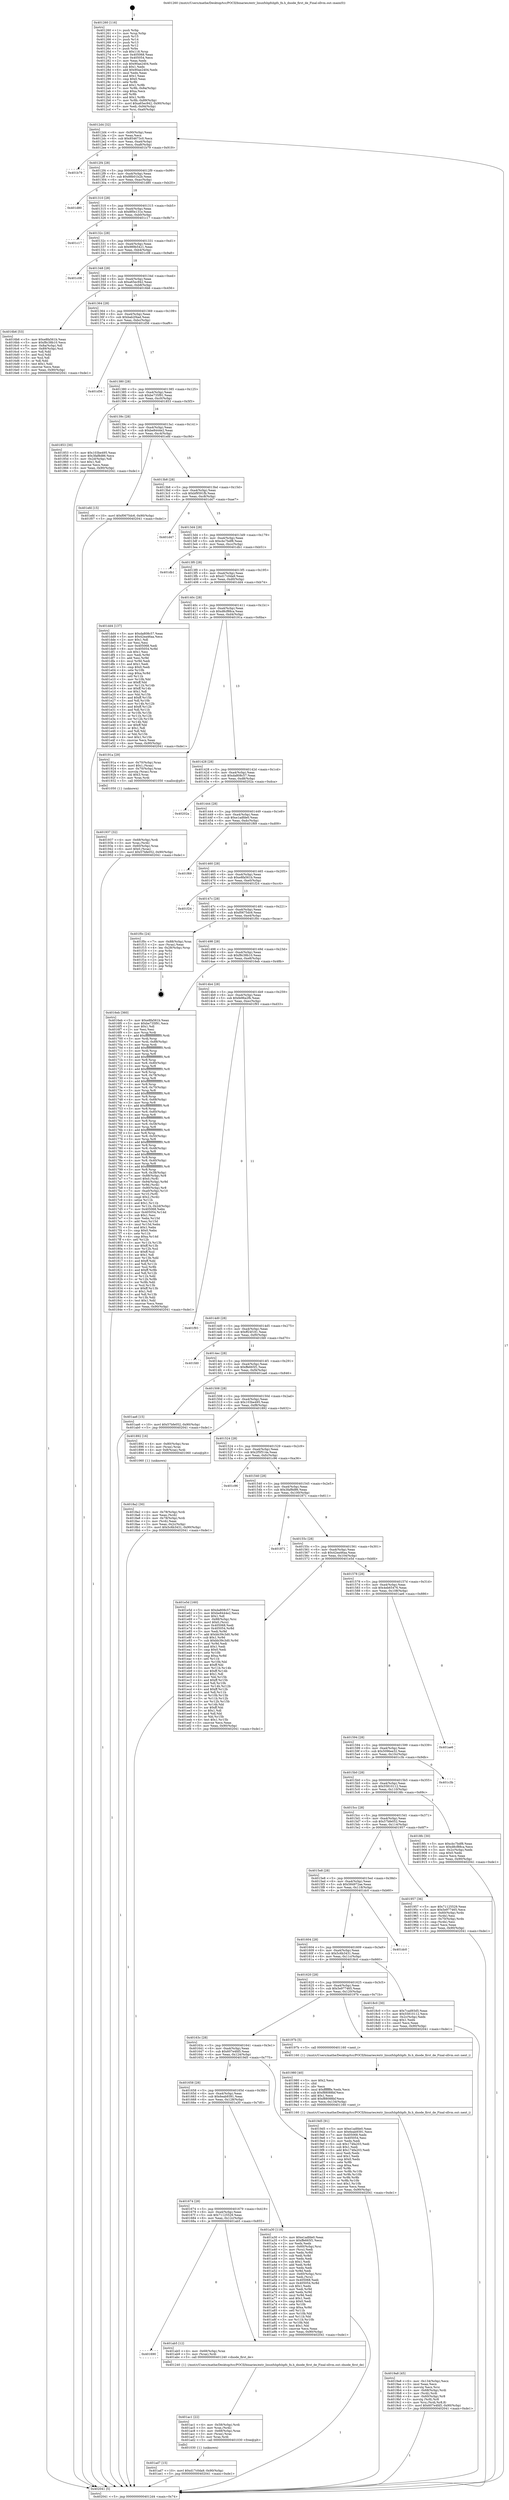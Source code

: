digraph "0x401260" {
  label = "0x401260 (/mnt/c/Users/mathe/Desktop/tcc/POCII/binaries/extr_linuxfshpfshpfs_fn.h_dnode_first_de_Final-ollvm.out::main(0))"
  labelloc = "t"
  node[shape=record]

  Entry [label="",width=0.3,height=0.3,shape=circle,fillcolor=black,style=filled]
  "0x4012d4" [label="{
     0x4012d4 [32]\l
     | [instrs]\l
     &nbsp;&nbsp;0x4012d4 \<+6\>: mov -0x90(%rbp),%eax\l
     &nbsp;&nbsp;0x4012da \<+2\>: mov %eax,%ecx\l
     &nbsp;&nbsp;0x4012dc \<+6\>: sub $0x854673c0,%ecx\l
     &nbsp;&nbsp;0x4012e2 \<+6\>: mov %eax,-0xa4(%rbp)\l
     &nbsp;&nbsp;0x4012e8 \<+6\>: mov %ecx,-0xa8(%rbp)\l
     &nbsp;&nbsp;0x4012ee \<+6\>: je 0000000000401b79 \<main+0x919\>\l
  }"]
  "0x401b79" [label="{
     0x401b79\l
  }", style=dashed]
  "0x4012f4" [label="{
     0x4012f4 [28]\l
     | [instrs]\l
     &nbsp;&nbsp;0x4012f4 \<+5\>: jmp 00000000004012f9 \<main+0x99\>\l
     &nbsp;&nbsp;0x4012f9 \<+6\>: mov -0xa4(%rbp),%eax\l
     &nbsp;&nbsp;0x4012ff \<+5\>: sub $0x88b01b2b,%eax\l
     &nbsp;&nbsp;0x401304 \<+6\>: mov %eax,-0xac(%rbp)\l
     &nbsp;&nbsp;0x40130a \<+6\>: je 0000000000401d80 \<main+0xb20\>\l
  }"]
  Exit [label="",width=0.3,height=0.3,shape=circle,fillcolor=black,style=filled,peripheries=2]
  "0x401d80" [label="{
     0x401d80\l
  }", style=dashed]
  "0x401310" [label="{
     0x401310 [28]\l
     | [instrs]\l
     &nbsp;&nbsp;0x401310 \<+5\>: jmp 0000000000401315 \<main+0xb5\>\l
     &nbsp;&nbsp;0x401315 \<+6\>: mov -0xa4(%rbp),%eax\l
     &nbsp;&nbsp;0x40131b \<+5\>: sub $0x8f0e131e,%eax\l
     &nbsp;&nbsp;0x401320 \<+6\>: mov %eax,-0xb0(%rbp)\l
     &nbsp;&nbsp;0x401326 \<+6\>: je 0000000000401c17 \<main+0x9b7\>\l
  }"]
  "0x401ad7" [label="{
     0x401ad7 [15]\l
     | [instrs]\l
     &nbsp;&nbsp;0x401ad7 \<+10\>: movl $0xd17c0da9,-0x90(%rbp)\l
     &nbsp;&nbsp;0x401ae1 \<+5\>: jmp 0000000000402041 \<main+0xde1\>\l
  }"]
  "0x401c17" [label="{
     0x401c17\l
  }", style=dashed]
  "0x40132c" [label="{
     0x40132c [28]\l
     | [instrs]\l
     &nbsp;&nbsp;0x40132c \<+5\>: jmp 0000000000401331 \<main+0xd1\>\l
     &nbsp;&nbsp;0x401331 \<+6\>: mov -0xa4(%rbp),%eax\l
     &nbsp;&nbsp;0x401337 \<+5\>: sub $0x989b5421,%eax\l
     &nbsp;&nbsp;0x40133c \<+6\>: mov %eax,-0xb4(%rbp)\l
     &nbsp;&nbsp;0x401342 \<+6\>: je 0000000000401c08 \<main+0x9a8\>\l
  }"]
  "0x401ac1" [label="{
     0x401ac1 [22]\l
     | [instrs]\l
     &nbsp;&nbsp;0x401ac1 \<+4\>: mov -0x58(%rbp),%rdi\l
     &nbsp;&nbsp;0x401ac5 \<+3\>: mov %rax,(%rdi)\l
     &nbsp;&nbsp;0x401ac8 \<+4\>: mov -0x68(%rbp),%rax\l
     &nbsp;&nbsp;0x401acc \<+3\>: mov (%rax),%rax\l
     &nbsp;&nbsp;0x401acf \<+3\>: mov %rax,%rdi\l
     &nbsp;&nbsp;0x401ad2 \<+5\>: call 0000000000401030 \<free@plt\>\l
     | [calls]\l
     &nbsp;&nbsp;0x401030 \{1\} (unknown)\l
  }"]
  "0x401c08" [label="{
     0x401c08\l
  }", style=dashed]
  "0x401348" [label="{
     0x401348 [28]\l
     | [instrs]\l
     &nbsp;&nbsp;0x401348 \<+5\>: jmp 000000000040134d \<main+0xed\>\l
     &nbsp;&nbsp;0x40134d \<+6\>: mov -0xa4(%rbp),%eax\l
     &nbsp;&nbsp;0x401353 \<+5\>: sub $0xa65ec942,%eax\l
     &nbsp;&nbsp;0x401358 \<+6\>: mov %eax,-0xb8(%rbp)\l
     &nbsp;&nbsp;0x40135e \<+6\>: je 00000000004016b6 \<main+0x456\>\l
  }"]
  "0x401690" [label="{
     0x401690\l
  }", style=dashed]
  "0x4016b6" [label="{
     0x4016b6 [53]\l
     | [instrs]\l
     &nbsp;&nbsp;0x4016b6 \<+5\>: mov $0xe8fa561b,%eax\l
     &nbsp;&nbsp;0x4016bb \<+5\>: mov $0xf8c38b10,%ecx\l
     &nbsp;&nbsp;0x4016c0 \<+6\>: mov -0x8a(%rbp),%dl\l
     &nbsp;&nbsp;0x4016c6 \<+7\>: mov -0x89(%rbp),%sil\l
     &nbsp;&nbsp;0x4016cd \<+3\>: mov %dl,%dil\l
     &nbsp;&nbsp;0x4016d0 \<+3\>: and %sil,%dil\l
     &nbsp;&nbsp;0x4016d3 \<+3\>: xor %sil,%dl\l
     &nbsp;&nbsp;0x4016d6 \<+3\>: or %dl,%dil\l
     &nbsp;&nbsp;0x4016d9 \<+4\>: test $0x1,%dil\l
     &nbsp;&nbsp;0x4016dd \<+3\>: cmovne %ecx,%eax\l
     &nbsp;&nbsp;0x4016e0 \<+6\>: mov %eax,-0x90(%rbp)\l
     &nbsp;&nbsp;0x4016e6 \<+5\>: jmp 0000000000402041 \<main+0xde1\>\l
  }"]
  "0x401364" [label="{
     0x401364 [28]\l
     | [instrs]\l
     &nbsp;&nbsp;0x401364 \<+5\>: jmp 0000000000401369 \<main+0x109\>\l
     &nbsp;&nbsp;0x401369 \<+6\>: mov -0xa4(%rbp),%eax\l
     &nbsp;&nbsp;0x40136f \<+5\>: sub $0xbab2f4ad,%eax\l
     &nbsp;&nbsp;0x401374 \<+6\>: mov %eax,-0xbc(%rbp)\l
     &nbsp;&nbsp;0x40137a \<+6\>: je 0000000000401d56 \<main+0xaf6\>\l
  }"]
  "0x402041" [label="{
     0x402041 [5]\l
     | [instrs]\l
     &nbsp;&nbsp;0x402041 \<+5\>: jmp 00000000004012d4 \<main+0x74\>\l
  }"]
  "0x401260" [label="{
     0x401260 [116]\l
     | [instrs]\l
     &nbsp;&nbsp;0x401260 \<+1\>: push %rbp\l
     &nbsp;&nbsp;0x401261 \<+3\>: mov %rsp,%rbp\l
     &nbsp;&nbsp;0x401264 \<+2\>: push %r15\l
     &nbsp;&nbsp;0x401266 \<+2\>: push %r14\l
     &nbsp;&nbsp;0x401268 \<+2\>: push %r13\l
     &nbsp;&nbsp;0x40126a \<+2\>: push %r12\l
     &nbsp;&nbsp;0x40126c \<+1\>: push %rbx\l
     &nbsp;&nbsp;0x40126d \<+7\>: sub $0x118,%rsp\l
     &nbsp;&nbsp;0x401274 \<+7\>: mov 0x405068,%eax\l
     &nbsp;&nbsp;0x40127b \<+7\>: mov 0x405054,%ecx\l
     &nbsp;&nbsp;0x401282 \<+2\>: mov %eax,%edx\l
     &nbsp;&nbsp;0x401284 \<+6\>: sub $0x90ae2404,%edx\l
     &nbsp;&nbsp;0x40128a \<+3\>: sub $0x1,%edx\l
     &nbsp;&nbsp;0x40128d \<+6\>: add $0x90ae2404,%edx\l
     &nbsp;&nbsp;0x401293 \<+3\>: imul %edx,%eax\l
     &nbsp;&nbsp;0x401296 \<+3\>: and $0x1,%eax\l
     &nbsp;&nbsp;0x401299 \<+3\>: cmp $0x0,%eax\l
     &nbsp;&nbsp;0x40129c \<+4\>: sete %r8b\l
     &nbsp;&nbsp;0x4012a0 \<+4\>: and $0x1,%r8b\l
     &nbsp;&nbsp;0x4012a4 \<+7\>: mov %r8b,-0x8a(%rbp)\l
     &nbsp;&nbsp;0x4012ab \<+3\>: cmp $0xa,%ecx\l
     &nbsp;&nbsp;0x4012ae \<+4\>: setl %r8b\l
     &nbsp;&nbsp;0x4012b2 \<+4\>: and $0x1,%r8b\l
     &nbsp;&nbsp;0x4012b6 \<+7\>: mov %r8b,-0x89(%rbp)\l
     &nbsp;&nbsp;0x4012bd \<+10\>: movl $0xa65ec942,-0x90(%rbp)\l
     &nbsp;&nbsp;0x4012c7 \<+6\>: mov %edi,-0x94(%rbp)\l
     &nbsp;&nbsp;0x4012cd \<+7\>: mov %rsi,-0xa0(%rbp)\l
  }"]
  "0x401ab5" [label="{
     0x401ab5 [12]\l
     | [instrs]\l
     &nbsp;&nbsp;0x401ab5 \<+4\>: mov -0x68(%rbp),%rax\l
     &nbsp;&nbsp;0x401ab9 \<+3\>: mov (%rax),%rdi\l
     &nbsp;&nbsp;0x401abc \<+5\>: call 0000000000401240 \<dnode_first_de\>\l
     | [calls]\l
     &nbsp;&nbsp;0x401240 \{1\} (/mnt/c/Users/mathe/Desktop/tcc/POCII/binaries/extr_linuxfshpfshpfs_fn.h_dnode_first_de_Final-ollvm.out::dnode_first_de)\l
  }"]
  "0x401d56" [label="{
     0x401d56\l
  }", style=dashed]
  "0x401380" [label="{
     0x401380 [28]\l
     | [instrs]\l
     &nbsp;&nbsp;0x401380 \<+5\>: jmp 0000000000401385 \<main+0x125\>\l
     &nbsp;&nbsp;0x401385 \<+6\>: mov -0xa4(%rbp),%eax\l
     &nbsp;&nbsp;0x40138b \<+5\>: sub $0xbe735f91,%eax\l
     &nbsp;&nbsp;0x401390 \<+6\>: mov %eax,-0xc0(%rbp)\l
     &nbsp;&nbsp;0x401396 \<+6\>: je 0000000000401853 \<main+0x5f3\>\l
  }"]
  "0x401674" [label="{
     0x401674 [28]\l
     | [instrs]\l
     &nbsp;&nbsp;0x401674 \<+5\>: jmp 0000000000401679 \<main+0x419\>\l
     &nbsp;&nbsp;0x401679 \<+6\>: mov -0xa4(%rbp),%eax\l
     &nbsp;&nbsp;0x40167f \<+5\>: sub $0x71125529,%eax\l
     &nbsp;&nbsp;0x401684 \<+6\>: mov %eax,-0x12c(%rbp)\l
     &nbsp;&nbsp;0x40168a \<+6\>: je 0000000000401ab5 \<main+0x855\>\l
  }"]
  "0x401853" [label="{
     0x401853 [30]\l
     | [instrs]\l
     &nbsp;&nbsp;0x401853 \<+5\>: mov $0x103be495,%eax\l
     &nbsp;&nbsp;0x401858 \<+5\>: mov $0x3faf8d86,%ecx\l
     &nbsp;&nbsp;0x40185d \<+3\>: mov -0x2d(%rbp),%dl\l
     &nbsp;&nbsp;0x401860 \<+3\>: test $0x1,%dl\l
     &nbsp;&nbsp;0x401863 \<+3\>: cmovne %ecx,%eax\l
     &nbsp;&nbsp;0x401866 \<+6\>: mov %eax,-0x90(%rbp)\l
     &nbsp;&nbsp;0x40186c \<+5\>: jmp 0000000000402041 \<main+0xde1\>\l
  }"]
  "0x40139c" [label="{
     0x40139c [28]\l
     | [instrs]\l
     &nbsp;&nbsp;0x40139c \<+5\>: jmp 00000000004013a1 \<main+0x141\>\l
     &nbsp;&nbsp;0x4013a1 \<+6\>: mov -0xa4(%rbp),%eax\l
     &nbsp;&nbsp;0x4013a7 \<+5\>: sub $0xbe8444e2,%eax\l
     &nbsp;&nbsp;0x4013ac \<+6\>: mov %eax,-0xc4(%rbp)\l
     &nbsp;&nbsp;0x4013b2 \<+6\>: je 0000000000401efd \<main+0xc9d\>\l
  }"]
  "0x401a30" [label="{
     0x401a30 [118]\l
     | [instrs]\l
     &nbsp;&nbsp;0x401a30 \<+5\>: mov $0xe1adfde0,%eax\l
     &nbsp;&nbsp;0x401a35 \<+5\>: mov $0xffe665f1,%ecx\l
     &nbsp;&nbsp;0x401a3a \<+2\>: xor %edx,%edx\l
     &nbsp;&nbsp;0x401a3c \<+4\>: mov -0x60(%rbp),%rsi\l
     &nbsp;&nbsp;0x401a40 \<+2\>: mov (%rsi),%edi\l
     &nbsp;&nbsp;0x401a42 \<+3\>: mov %edx,%r8d\l
     &nbsp;&nbsp;0x401a45 \<+3\>: sub %edi,%r8d\l
     &nbsp;&nbsp;0x401a48 \<+2\>: mov %edx,%edi\l
     &nbsp;&nbsp;0x401a4a \<+3\>: sub $0x1,%edi\l
     &nbsp;&nbsp;0x401a4d \<+3\>: add %edi,%r8d\l
     &nbsp;&nbsp;0x401a50 \<+2\>: mov %edx,%edi\l
     &nbsp;&nbsp;0x401a52 \<+3\>: sub %r8d,%edi\l
     &nbsp;&nbsp;0x401a55 \<+4\>: mov -0x60(%rbp),%rsi\l
     &nbsp;&nbsp;0x401a59 \<+2\>: mov %edi,(%rsi)\l
     &nbsp;&nbsp;0x401a5b \<+7\>: mov 0x405068,%edi\l
     &nbsp;&nbsp;0x401a62 \<+8\>: mov 0x405054,%r8d\l
     &nbsp;&nbsp;0x401a6a \<+3\>: sub $0x1,%edx\l
     &nbsp;&nbsp;0x401a6d \<+3\>: mov %edi,%r9d\l
     &nbsp;&nbsp;0x401a70 \<+3\>: add %edx,%r9d\l
     &nbsp;&nbsp;0x401a73 \<+4\>: imul %r9d,%edi\l
     &nbsp;&nbsp;0x401a77 \<+3\>: and $0x1,%edi\l
     &nbsp;&nbsp;0x401a7a \<+3\>: cmp $0x0,%edi\l
     &nbsp;&nbsp;0x401a7d \<+4\>: sete %r10b\l
     &nbsp;&nbsp;0x401a81 \<+4\>: cmp $0xa,%r8d\l
     &nbsp;&nbsp;0x401a85 \<+4\>: setl %r11b\l
     &nbsp;&nbsp;0x401a89 \<+3\>: mov %r10b,%bl\l
     &nbsp;&nbsp;0x401a8c \<+3\>: and %r11b,%bl\l
     &nbsp;&nbsp;0x401a8f \<+3\>: xor %r11b,%r10b\l
     &nbsp;&nbsp;0x401a92 \<+3\>: or %r10b,%bl\l
     &nbsp;&nbsp;0x401a95 \<+3\>: test $0x1,%bl\l
     &nbsp;&nbsp;0x401a98 \<+3\>: cmovne %ecx,%eax\l
     &nbsp;&nbsp;0x401a9b \<+6\>: mov %eax,-0x90(%rbp)\l
     &nbsp;&nbsp;0x401aa1 \<+5\>: jmp 0000000000402041 \<main+0xde1\>\l
  }"]
  "0x401efd" [label="{
     0x401efd [15]\l
     | [instrs]\l
     &nbsp;&nbsp;0x401efd \<+10\>: movl $0xf0675dc6,-0x90(%rbp)\l
     &nbsp;&nbsp;0x401f07 \<+5\>: jmp 0000000000402041 \<main+0xde1\>\l
  }"]
  "0x4013b8" [label="{
     0x4013b8 [28]\l
     | [instrs]\l
     &nbsp;&nbsp;0x4013b8 \<+5\>: jmp 00000000004013bd \<main+0x15d\>\l
     &nbsp;&nbsp;0x4013bd \<+6\>: mov -0xa4(%rbp),%eax\l
     &nbsp;&nbsp;0x4013c3 \<+5\>: sub $0xbf9591fb,%eax\l
     &nbsp;&nbsp;0x4013c8 \<+6\>: mov %eax,-0xc8(%rbp)\l
     &nbsp;&nbsp;0x4013ce \<+6\>: je 0000000000401d47 \<main+0xae7\>\l
  }"]
  "0x401658" [label="{
     0x401658 [28]\l
     | [instrs]\l
     &nbsp;&nbsp;0x401658 \<+5\>: jmp 000000000040165d \<main+0x3fd\>\l
     &nbsp;&nbsp;0x40165d \<+6\>: mov -0xa4(%rbp),%eax\l
     &nbsp;&nbsp;0x401663 \<+5\>: sub $0x6eab9391,%eax\l
     &nbsp;&nbsp;0x401668 \<+6\>: mov %eax,-0x128(%rbp)\l
     &nbsp;&nbsp;0x40166e \<+6\>: je 0000000000401a30 \<main+0x7d0\>\l
  }"]
  "0x401d47" [label="{
     0x401d47\l
  }", style=dashed]
  "0x4013d4" [label="{
     0x4013d4 [28]\l
     | [instrs]\l
     &nbsp;&nbsp;0x4013d4 \<+5\>: jmp 00000000004013d9 \<main+0x179\>\l
     &nbsp;&nbsp;0x4013d9 \<+6\>: mov -0xa4(%rbp),%eax\l
     &nbsp;&nbsp;0x4013df \<+5\>: sub $0xcbc7bdf8,%eax\l
     &nbsp;&nbsp;0x4013e4 \<+6\>: mov %eax,-0xcc(%rbp)\l
     &nbsp;&nbsp;0x4013ea \<+6\>: je 0000000000401db1 \<main+0xb51\>\l
  }"]
  "0x4019d5" [label="{
     0x4019d5 [91]\l
     | [instrs]\l
     &nbsp;&nbsp;0x4019d5 \<+5\>: mov $0xe1adfde0,%eax\l
     &nbsp;&nbsp;0x4019da \<+5\>: mov $0x6eab9391,%ecx\l
     &nbsp;&nbsp;0x4019df \<+7\>: mov 0x405068,%edx\l
     &nbsp;&nbsp;0x4019e6 \<+7\>: mov 0x405054,%esi\l
     &nbsp;&nbsp;0x4019ed \<+2\>: mov %edx,%edi\l
     &nbsp;&nbsp;0x4019ef \<+6\>: sub $0x174fa203,%edi\l
     &nbsp;&nbsp;0x4019f5 \<+3\>: sub $0x1,%edi\l
     &nbsp;&nbsp;0x4019f8 \<+6\>: add $0x174fa203,%edi\l
     &nbsp;&nbsp;0x4019fe \<+3\>: imul %edi,%edx\l
     &nbsp;&nbsp;0x401a01 \<+3\>: and $0x1,%edx\l
     &nbsp;&nbsp;0x401a04 \<+3\>: cmp $0x0,%edx\l
     &nbsp;&nbsp;0x401a07 \<+4\>: sete %r8b\l
     &nbsp;&nbsp;0x401a0b \<+3\>: cmp $0xa,%esi\l
     &nbsp;&nbsp;0x401a0e \<+4\>: setl %r9b\l
     &nbsp;&nbsp;0x401a12 \<+3\>: mov %r8b,%r10b\l
     &nbsp;&nbsp;0x401a15 \<+3\>: and %r9b,%r10b\l
     &nbsp;&nbsp;0x401a18 \<+3\>: xor %r9b,%r8b\l
     &nbsp;&nbsp;0x401a1b \<+3\>: or %r8b,%r10b\l
     &nbsp;&nbsp;0x401a1e \<+4\>: test $0x1,%r10b\l
     &nbsp;&nbsp;0x401a22 \<+3\>: cmovne %ecx,%eax\l
     &nbsp;&nbsp;0x401a25 \<+6\>: mov %eax,-0x90(%rbp)\l
     &nbsp;&nbsp;0x401a2b \<+5\>: jmp 0000000000402041 \<main+0xde1\>\l
  }"]
  "0x401db1" [label="{
     0x401db1\l
  }", style=dashed]
  "0x4013f0" [label="{
     0x4013f0 [28]\l
     | [instrs]\l
     &nbsp;&nbsp;0x4013f0 \<+5\>: jmp 00000000004013f5 \<main+0x195\>\l
     &nbsp;&nbsp;0x4013f5 \<+6\>: mov -0xa4(%rbp),%eax\l
     &nbsp;&nbsp;0x4013fb \<+5\>: sub $0xd17c0da9,%eax\l
     &nbsp;&nbsp;0x401400 \<+6\>: mov %eax,-0xd0(%rbp)\l
     &nbsp;&nbsp;0x401406 \<+6\>: je 0000000000401dd4 \<main+0xb74\>\l
  }"]
  "0x4019a8" [label="{
     0x4019a8 [45]\l
     | [instrs]\l
     &nbsp;&nbsp;0x4019a8 \<+6\>: mov -0x134(%rbp),%ecx\l
     &nbsp;&nbsp;0x4019ae \<+3\>: imul %eax,%ecx\l
     &nbsp;&nbsp;0x4019b1 \<+3\>: movslq %ecx,%rsi\l
     &nbsp;&nbsp;0x4019b4 \<+4\>: mov -0x68(%rbp),%rdi\l
     &nbsp;&nbsp;0x4019b8 \<+3\>: mov (%rdi),%rdi\l
     &nbsp;&nbsp;0x4019bb \<+4\>: mov -0x60(%rbp),%r8\l
     &nbsp;&nbsp;0x4019bf \<+3\>: movslq (%r8),%r8\l
     &nbsp;&nbsp;0x4019c2 \<+4\>: mov %rsi,(%rdi,%r8,8)\l
     &nbsp;&nbsp;0x4019c6 \<+10\>: movl $0x607e4fd5,-0x90(%rbp)\l
     &nbsp;&nbsp;0x4019d0 \<+5\>: jmp 0000000000402041 \<main+0xde1\>\l
  }"]
  "0x401dd4" [label="{
     0x401dd4 [137]\l
     | [instrs]\l
     &nbsp;&nbsp;0x401dd4 \<+5\>: mov $0xda808c57,%eax\l
     &nbsp;&nbsp;0x401dd9 \<+5\>: mov $0x42ea46aa,%ecx\l
     &nbsp;&nbsp;0x401dde \<+2\>: mov $0x1,%dl\l
     &nbsp;&nbsp;0x401de0 \<+2\>: xor %esi,%esi\l
     &nbsp;&nbsp;0x401de2 \<+7\>: mov 0x405068,%edi\l
     &nbsp;&nbsp;0x401de9 \<+8\>: mov 0x405054,%r8d\l
     &nbsp;&nbsp;0x401df1 \<+3\>: sub $0x1,%esi\l
     &nbsp;&nbsp;0x401df4 \<+3\>: mov %edi,%r9d\l
     &nbsp;&nbsp;0x401df7 \<+3\>: add %esi,%r9d\l
     &nbsp;&nbsp;0x401dfa \<+4\>: imul %r9d,%edi\l
     &nbsp;&nbsp;0x401dfe \<+3\>: and $0x1,%edi\l
     &nbsp;&nbsp;0x401e01 \<+3\>: cmp $0x0,%edi\l
     &nbsp;&nbsp;0x401e04 \<+4\>: sete %r10b\l
     &nbsp;&nbsp;0x401e08 \<+4\>: cmp $0xa,%r8d\l
     &nbsp;&nbsp;0x401e0c \<+4\>: setl %r11b\l
     &nbsp;&nbsp;0x401e10 \<+3\>: mov %r10b,%bl\l
     &nbsp;&nbsp;0x401e13 \<+3\>: xor $0xff,%bl\l
     &nbsp;&nbsp;0x401e16 \<+3\>: mov %r11b,%r14b\l
     &nbsp;&nbsp;0x401e19 \<+4\>: xor $0xff,%r14b\l
     &nbsp;&nbsp;0x401e1d \<+3\>: xor $0x1,%dl\l
     &nbsp;&nbsp;0x401e20 \<+3\>: mov %bl,%r15b\l
     &nbsp;&nbsp;0x401e23 \<+4\>: and $0xff,%r15b\l
     &nbsp;&nbsp;0x401e27 \<+3\>: and %dl,%r10b\l
     &nbsp;&nbsp;0x401e2a \<+3\>: mov %r14b,%r12b\l
     &nbsp;&nbsp;0x401e2d \<+4\>: and $0xff,%r12b\l
     &nbsp;&nbsp;0x401e31 \<+3\>: and %dl,%r11b\l
     &nbsp;&nbsp;0x401e34 \<+3\>: or %r10b,%r15b\l
     &nbsp;&nbsp;0x401e37 \<+3\>: or %r11b,%r12b\l
     &nbsp;&nbsp;0x401e3a \<+3\>: xor %r12b,%r15b\l
     &nbsp;&nbsp;0x401e3d \<+3\>: or %r14b,%bl\l
     &nbsp;&nbsp;0x401e40 \<+3\>: xor $0xff,%bl\l
     &nbsp;&nbsp;0x401e43 \<+3\>: or $0x1,%dl\l
     &nbsp;&nbsp;0x401e46 \<+2\>: and %dl,%bl\l
     &nbsp;&nbsp;0x401e48 \<+3\>: or %bl,%r15b\l
     &nbsp;&nbsp;0x401e4b \<+4\>: test $0x1,%r15b\l
     &nbsp;&nbsp;0x401e4f \<+3\>: cmovne %ecx,%eax\l
     &nbsp;&nbsp;0x401e52 \<+6\>: mov %eax,-0x90(%rbp)\l
     &nbsp;&nbsp;0x401e58 \<+5\>: jmp 0000000000402041 \<main+0xde1\>\l
  }"]
  "0x40140c" [label="{
     0x40140c [28]\l
     | [instrs]\l
     &nbsp;&nbsp;0x40140c \<+5\>: jmp 0000000000401411 \<main+0x1b1\>\l
     &nbsp;&nbsp;0x401411 \<+6\>: mov -0xa4(%rbp),%eax\l
     &nbsp;&nbsp;0x401417 \<+5\>: sub $0xd8cf88ca,%eax\l
     &nbsp;&nbsp;0x40141c \<+6\>: mov %eax,-0xd4(%rbp)\l
     &nbsp;&nbsp;0x401422 \<+6\>: je 000000000040191a \<main+0x6ba\>\l
  }"]
  "0x401980" [label="{
     0x401980 [40]\l
     | [instrs]\l
     &nbsp;&nbsp;0x401980 \<+5\>: mov $0x2,%ecx\l
     &nbsp;&nbsp;0x401985 \<+1\>: cltd\l
     &nbsp;&nbsp;0x401986 \<+2\>: idiv %ecx\l
     &nbsp;&nbsp;0x401988 \<+6\>: imul $0xfffffffe,%edx,%ecx\l
     &nbsp;&nbsp;0x40198e \<+6\>: sub $0xf88088bf,%ecx\l
     &nbsp;&nbsp;0x401994 \<+3\>: add $0x1,%ecx\l
     &nbsp;&nbsp;0x401997 \<+6\>: add $0xf88088bf,%ecx\l
     &nbsp;&nbsp;0x40199d \<+6\>: mov %ecx,-0x134(%rbp)\l
     &nbsp;&nbsp;0x4019a3 \<+5\>: call 0000000000401160 \<next_i\>\l
     | [calls]\l
     &nbsp;&nbsp;0x401160 \{1\} (/mnt/c/Users/mathe/Desktop/tcc/POCII/binaries/extr_linuxfshpfshpfs_fn.h_dnode_first_de_Final-ollvm.out::next_i)\l
  }"]
  "0x40191a" [label="{
     0x40191a [29]\l
     | [instrs]\l
     &nbsp;&nbsp;0x40191a \<+4\>: mov -0x70(%rbp),%rax\l
     &nbsp;&nbsp;0x40191e \<+6\>: movl $0x1,(%rax)\l
     &nbsp;&nbsp;0x401924 \<+4\>: mov -0x70(%rbp),%rax\l
     &nbsp;&nbsp;0x401928 \<+3\>: movslq (%rax),%rax\l
     &nbsp;&nbsp;0x40192b \<+4\>: shl $0x3,%rax\l
     &nbsp;&nbsp;0x40192f \<+3\>: mov %rax,%rdi\l
     &nbsp;&nbsp;0x401932 \<+5\>: call 0000000000401050 \<malloc@plt\>\l
     | [calls]\l
     &nbsp;&nbsp;0x401050 \{1\} (unknown)\l
  }"]
  "0x401428" [label="{
     0x401428 [28]\l
     | [instrs]\l
     &nbsp;&nbsp;0x401428 \<+5\>: jmp 000000000040142d \<main+0x1cd\>\l
     &nbsp;&nbsp;0x40142d \<+6\>: mov -0xa4(%rbp),%eax\l
     &nbsp;&nbsp;0x401433 \<+5\>: sub $0xda808c57,%eax\l
     &nbsp;&nbsp;0x401438 \<+6\>: mov %eax,-0xd8(%rbp)\l
     &nbsp;&nbsp;0x40143e \<+6\>: je 000000000040202a \<main+0xdca\>\l
  }"]
  "0x40163c" [label="{
     0x40163c [28]\l
     | [instrs]\l
     &nbsp;&nbsp;0x40163c \<+5\>: jmp 0000000000401641 \<main+0x3e1\>\l
     &nbsp;&nbsp;0x401641 \<+6\>: mov -0xa4(%rbp),%eax\l
     &nbsp;&nbsp;0x401647 \<+5\>: sub $0x607e4fd5,%eax\l
     &nbsp;&nbsp;0x40164c \<+6\>: mov %eax,-0x124(%rbp)\l
     &nbsp;&nbsp;0x401652 \<+6\>: je 00000000004019d5 \<main+0x775\>\l
  }"]
  "0x40202a" [label="{
     0x40202a\l
  }", style=dashed]
  "0x401444" [label="{
     0x401444 [28]\l
     | [instrs]\l
     &nbsp;&nbsp;0x401444 \<+5\>: jmp 0000000000401449 \<main+0x1e9\>\l
     &nbsp;&nbsp;0x401449 \<+6\>: mov -0xa4(%rbp),%eax\l
     &nbsp;&nbsp;0x40144f \<+5\>: sub $0xe1adfde0,%eax\l
     &nbsp;&nbsp;0x401454 \<+6\>: mov %eax,-0xdc(%rbp)\l
     &nbsp;&nbsp;0x40145a \<+6\>: je 0000000000401f69 \<main+0xd09\>\l
  }"]
  "0x40197b" [label="{
     0x40197b [5]\l
     | [instrs]\l
     &nbsp;&nbsp;0x40197b \<+5\>: call 0000000000401160 \<next_i\>\l
     | [calls]\l
     &nbsp;&nbsp;0x401160 \{1\} (/mnt/c/Users/mathe/Desktop/tcc/POCII/binaries/extr_linuxfshpfshpfs_fn.h_dnode_first_de_Final-ollvm.out::next_i)\l
  }"]
  "0x401f69" [label="{
     0x401f69\l
  }", style=dashed]
  "0x401460" [label="{
     0x401460 [28]\l
     | [instrs]\l
     &nbsp;&nbsp;0x401460 \<+5\>: jmp 0000000000401465 \<main+0x205\>\l
     &nbsp;&nbsp;0x401465 \<+6\>: mov -0xa4(%rbp),%eax\l
     &nbsp;&nbsp;0x40146b \<+5\>: sub $0xe8fa561b,%eax\l
     &nbsp;&nbsp;0x401470 \<+6\>: mov %eax,-0xe0(%rbp)\l
     &nbsp;&nbsp;0x401476 \<+6\>: je 0000000000401f24 \<main+0xcc4\>\l
  }"]
  "0x401937" [label="{
     0x401937 [32]\l
     | [instrs]\l
     &nbsp;&nbsp;0x401937 \<+4\>: mov -0x68(%rbp),%rdi\l
     &nbsp;&nbsp;0x40193b \<+3\>: mov %rax,(%rdi)\l
     &nbsp;&nbsp;0x40193e \<+4\>: mov -0x60(%rbp),%rax\l
     &nbsp;&nbsp;0x401942 \<+6\>: movl $0x0,(%rax)\l
     &nbsp;&nbsp;0x401948 \<+10\>: movl $0x57bfe052,-0x90(%rbp)\l
     &nbsp;&nbsp;0x401952 \<+5\>: jmp 0000000000402041 \<main+0xde1\>\l
  }"]
  "0x401f24" [label="{
     0x401f24\l
  }", style=dashed]
  "0x40147c" [label="{
     0x40147c [28]\l
     | [instrs]\l
     &nbsp;&nbsp;0x40147c \<+5\>: jmp 0000000000401481 \<main+0x221\>\l
     &nbsp;&nbsp;0x401481 \<+6\>: mov -0xa4(%rbp),%eax\l
     &nbsp;&nbsp;0x401487 \<+5\>: sub $0xf0675dc6,%eax\l
     &nbsp;&nbsp;0x40148c \<+6\>: mov %eax,-0xe4(%rbp)\l
     &nbsp;&nbsp;0x401492 \<+6\>: je 0000000000401f0c \<main+0xcac\>\l
  }"]
  "0x401620" [label="{
     0x401620 [28]\l
     | [instrs]\l
     &nbsp;&nbsp;0x401620 \<+5\>: jmp 0000000000401625 \<main+0x3c5\>\l
     &nbsp;&nbsp;0x401625 \<+6\>: mov -0xa4(%rbp),%eax\l
     &nbsp;&nbsp;0x40162b \<+5\>: sub $0x5e977465,%eax\l
     &nbsp;&nbsp;0x401630 \<+6\>: mov %eax,-0x120(%rbp)\l
     &nbsp;&nbsp;0x401636 \<+6\>: je 000000000040197b \<main+0x71b\>\l
  }"]
  "0x401f0c" [label="{
     0x401f0c [24]\l
     | [instrs]\l
     &nbsp;&nbsp;0x401f0c \<+7\>: mov -0x88(%rbp),%rax\l
     &nbsp;&nbsp;0x401f13 \<+2\>: mov (%rax),%eax\l
     &nbsp;&nbsp;0x401f15 \<+4\>: lea -0x28(%rbp),%rsp\l
     &nbsp;&nbsp;0x401f19 \<+1\>: pop %rbx\l
     &nbsp;&nbsp;0x401f1a \<+2\>: pop %r12\l
     &nbsp;&nbsp;0x401f1c \<+2\>: pop %r13\l
     &nbsp;&nbsp;0x401f1e \<+2\>: pop %r14\l
     &nbsp;&nbsp;0x401f20 \<+2\>: pop %r15\l
     &nbsp;&nbsp;0x401f22 \<+1\>: pop %rbp\l
     &nbsp;&nbsp;0x401f23 \<+1\>: ret\l
  }"]
  "0x401498" [label="{
     0x401498 [28]\l
     | [instrs]\l
     &nbsp;&nbsp;0x401498 \<+5\>: jmp 000000000040149d \<main+0x23d\>\l
     &nbsp;&nbsp;0x40149d \<+6\>: mov -0xa4(%rbp),%eax\l
     &nbsp;&nbsp;0x4014a3 \<+5\>: sub $0xf8c38b10,%eax\l
     &nbsp;&nbsp;0x4014a8 \<+6\>: mov %eax,-0xe8(%rbp)\l
     &nbsp;&nbsp;0x4014ae \<+6\>: je 00000000004016eb \<main+0x48b\>\l
  }"]
  "0x4018c0" [label="{
     0x4018c0 [30]\l
     | [instrs]\l
     &nbsp;&nbsp;0x4018c0 \<+5\>: mov $0x7cad93d5,%eax\l
     &nbsp;&nbsp;0x4018c5 \<+5\>: mov $0x55810112,%ecx\l
     &nbsp;&nbsp;0x4018ca \<+3\>: mov -0x2c(%rbp),%edx\l
     &nbsp;&nbsp;0x4018cd \<+3\>: cmp $0x1,%edx\l
     &nbsp;&nbsp;0x4018d0 \<+3\>: cmovl %ecx,%eax\l
     &nbsp;&nbsp;0x4018d3 \<+6\>: mov %eax,-0x90(%rbp)\l
     &nbsp;&nbsp;0x4018d9 \<+5\>: jmp 0000000000402041 \<main+0xde1\>\l
  }"]
  "0x4016eb" [label="{
     0x4016eb [360]\l
     | [instrs]\l
     &nbsp;&nbsp;0x4016eb \<+5\>: mov $0xe8fa561b,%eax\l
     &nbsp;&nbsp;0x4016f0 \<+5\>: mov $0xbe735f91,%ecx\l
     &nbsp;&nbsp;0x4016f5 \<+2\>: mov $0x1,%dl\l
     &nbsp;&nbsp;0x4016f7 \<+2\>: xor %esi,%esi\l
     &nbsp;&nbsp;0x4016f9 \<+3\>: mov %rsp,%rdi\l
     &nbsp;&nbsp;0x4016fc \<+4\>: add $0xfffffffffffffff0,%rdi\l
     &nbsp;&nbsp;0x401700 \<+3\>: mov %rdi,%rsp\l
     &nbsp;&nbsp;0x401703 \<+7\>: mov %rdi,-0x88(%rbp)\l
     &nbsp;&nbsp;0x40170a \<+3\>: mov %rsp,%rdi\l
     &nbsp;&nbsp;0x40170d \<+4\>: add $0xfffffffffffffff0,%rdi\l
     &nbsp;&nbsp;0x401711 \<+3\>: mov %rdi,%rsp\l
     &nbsp;&nbsp;0x401714 \<+3\>: mov %rsp,%r8\l
     &nbsp;&nbsp;0x401717 \<+4\>: add $0xfffffffffffffff0,%r8\l
     &nbsp;&nbsp;0x40171b \<+3\>: mov %r8,%rsp\l
     &nbsp;&nbsp;0x40171e \<+4\>: mov %r8,-0x80(%rbp)\l
     &nbsp;&nbsp;0x401722 \<+3\>: mov %rsp,%r8\l
     &nbsp;&nbsp;0x401725 \<+4\>: add $0xfffffffffffffff0,%r8\l
     &nbsp;&nbsp;0x401729 \<+3\>: mov %r8,%rsp\l
     &nbsp;&nbsp;0x40172c \<+4\>: mov %r8,-0x78(%rbp)\l
     &nbsp;&nbsp;0x401730 \<+3\>: mov %rsp,%r8\l
     &nbsp;&nbsp;0x401733 \<+4\>: add $0xfffffffffffffff0,%r8\l
     &nbsp;&nbsp;0x401737 \<+3\>: mov %r8,%rsp\l
     &nbsp;&nbsp;0x40173a \<+4\>: mov %r8,-0x70(%rbp)\l
     &nbsp;&nbsp;0x40173e \<+3\>: mov %rsp,%r8\l
     &nbsp;&nbsp;0x401741 \<+4\>: add $0xfffffffffffffff0,%r8\l
     &nbsp;&nbsp;0x401745 \<+3\>: mov %r8,%rsp\l
     &nbsp;&nbsp;0x401748 \<+4\>: mov %r8,-0x68(%rbp)\l
     &nbsp;&nbsp;0x40174c \<+3\>: mov %rsp,%r8\l
     &nbsp;&nbsp;0x40174f \<+4\>: add $0xfffffffffffffff0,%r8\l
     &nbsp;&nbsp;0x401753 \<+3\>: mov %r8,%rsp\l
     &nbsp;&nbsp;0x401756 \<+4\>: mov %r8,-0x60(%rbp)\l
     &nbsp;&nbsp;0x40175a \<+3\>: mov %rsp,%r8\l
     &nbsp;&nbsp;0x40175d \<+4\>: add $0xfffffffffffffff0,%r8\l
     &nbsp;&nbsp;0x401761 \<+3\>: mov %r8,%rsp\l
     &nbsp;&nbsp;0x401764 \<+4\>: mov %r8,-0x58(%rbp)\l
     &nbsp;&nbsp;0x401768 \<+3\>: mov %rsp,%r8\l
     &nbsp;&nbsp;0x40176b \<+4\>: add $0xfffffffffffffff0,%r8\l
     &nbsp;&nbsp;0x40176f \<+3\>: mov %r8,%rsp\l
     &nbsp;&nbsp;0x401772 \<+4\>: mov %r8,-0x50(%rbp)\l
     &nbsp;&nbsp;0x401776 \<+3\>: mov %rsp,%r8\l
     &nbsp;&nbsp;0x401779 \<+4\>: add $0xfffffffffffffff0,%r8\l
     &nbsp;&nbsp;0x40177d \<+3\>: mov %r8,%rsp\l
     &nbsp;&nbsp;0x401780 \<+4\>: mov %r8,-0x48(%rbp)\l
     &nbsp;&nbsp;0x401784 \<+3\>: mov %rsp,%r8\l
     &nbsp;&nbsp;0x401787 \<+4\>: add $0xfffffffffffffff0,%r8\l
     &nbsp;&nbsp;0x40178b \<+3\>: mov %r8,%rsp\l
     &nbsp;&nbsp;0x40178e \<+4\>: mov %r8,-0x40(%rbp)\l
     &nbsp;&nbsp;0x401792 \<+3\>: mov %rsp,%r8\l
     &nbsp;&nbsp;0x401795 \<+4\>: add $0xfffffffffffffff0,%r8\l
     &nbsp;&nbsp;0x401799 \<+3\>: mov %r8,%rsp\l
     &nbsp;&nbsp;0x40179c \<+4\>: mov %r8,-0x38(%rbp)\l
     &nbsp;&nbsp;0x4017a0 \<+7\>: mov -0x88(%rbp),%r8\l
     &nbsp;&nbsp;0x4017a7 \<+7\>: movl $0x0,(%r8)\l
     &nbsp;&nbsp;0x4017ae \<+7\>: mov -0x94(%rbp),%r9d\l
     &nbsp;&nbsp;0x4017b5 \<+3\>: mov %r9d,(%rdi)\l
     &nbsp;&nbsp;0x4017b8 \<+4\>: mov -0x80(%rbp),%r8\l
     &nbsp;&nbsp;0x4017bc \<+7\>: mov -0xa0(%rbp),%r10\l
     &nbsp;&nbsp;0x4017c3 \<+3\>: mov %r10,(%r8)\l
     &nbsp;&nbsp;0x4017c6 \<+3\>: cmpl $0x2,(%rdi)\l
     &nbsp;&nbsp;0x4017c9 \<+4\>: setne %r11b\l
     &nbsp;&nbsp;0x4017cd \<+4\>: and $0x1,%r11b\l
     &nbsp;&nbsp;0x4017d1 \<+4\>: mov %r11b,-0x2d(%rbp)\l
     &nbsp;&nbsp;0x4017d5 \<+7\>: mov 0x405068,%ebx\l
     &nbsp;&nbsp;0x4017dc \<+8\>: mov 0x405054,%r14d\l
     &nbsp;&nbsp;0x4017e4 \<+3\>: sub $0x1,%esi\l
     &nbsp;&nbsp;0x4017e7 \<+3\>: mov %ebx,%r15d\l
     &nbsp;&nbsp;0x4017ea \<+3\>: add %esi,%r15d\l
     &nbsp;&nbsp;0x4017ed \<+4\>: imul %r15d,%ebx\l
     &nbsp;&nbsp;0x4017f1 \<+3\>: and $0x1,%ebx\l
     &nbsp;&nbsp;0x4017f4 \<+3\>: cmp $0x0,%ebx\l
     &nbsp;&nbsp;0x4017f7 \<+4\>: sete %r11b\l
     &nbsp;&nbsp;0x4017fb \<+4\>: cmp $0xa,%r14d\l
     &nbsp;&nbsp;0x4017ff \<+4\>: setl %r12b\l
     &nbsp;&nbsp;0x401803 \<+3\>: mov %r11b,%r13b\l
     &nbsp;&nbsp;0x401806 \<+4\>: xor $0xff,%r13b\l
     &nbsp;&nbsp;0x40180a \<+3\>: mov %r12b,%sil\l
     &nbsp;&nbsp;0x40180d \<+4\>: xor $0xff,%sil\l
     &nbsp;&nbsp;0x401811 \<+3\>: xor $0x1,%dl\l
     &nbsp;&nbsp;0x401814 \<+3\>: mov %r13b,%dil\l
     &nbsp;&nbsp;0x401817 \<+4\>: and $0xff,%dil\l
     &nbsp;&nbsp;0x40181b \<+3\>: and %dl,%r11b\l
     &nbsp;&nbsp;0x40181e \<+3\>: mov %sil,%r8b\l
     &nbsp;&nbsp;0x401821 \<+4\>: and $0xff,%r8b\l
     &nbsp;&nbsp;0x401825 \<+3\>: and %dl,%r12b\l
     &nbsp;&nbsp;0x401828 \<+3\>: or %r11b,%dil\l
     &nbsp;&nbsp;0x40182b \<+3\>: or %r12b,%r8b\l
     &nbsp;&nbsp;0x40182e \<+3\>: xor %r8b,%dil\l
     &nbsp;&nbsp;0x401831 \<+3\>: or %sil,%r13b\l
     &nbsp;&nbsp;0x401834 \<+4\>: xor $0xff,%r13b\l
     &nbsp;&nbsp;0x401838 \<+3\>: or $0x1,%dl\l
     &nbsp;&nbsp;0x40183b \<+3\>: and %dl,%r13b\l
     &nbsp;&nbsp;0x40183e \<+3\>: or %r13b,%dil\l
     &nbsp;&nbsp;0x401841 \<+4\>: test $0x1,%dil\l
     &nbsp;&nbsp;0x401845 \<+3\>: cmovne %ecx,%eax\l
     &nbsp;&nbsp;0x401848 \<+6\>: mov %eax,-0x90(%rbp)\l
     &nbsp;&nbsp;0x40184e \<+5\>: jmp 0000000000402041 \<main+0xde1\>\l
  }"]
  "0x4014b4" [label="{
     0x4014b4 [28]\l
     | [instrs]\l
     &nbsp;&nbsp;0x4014b4 \<+5\>: jmp 00000000004014b9 \<main+0x259\>\l
     &nbsp;&nbsp;0x4014b9 \<+6\>: mov -0xa4(%rbp),%eax\l
     &nbsp;&nbsp;0x4014bf \<+5\>: sub $0xfe96a2fb,%eax\l
     &nbsp;&nbsp;0x4014c4 \<+6\>: mov %eax,-0xec(%rbp)\l
     &nbsp;&nbsp;0x4014ca \<+6\>: je 0000000000401f93 \<main+0xd33\>\l
  }"]
  "0x401604" [label="{
     0x401604 [28]\l
     | [instrs]\l
     &nbsp;&nbsp;0x401604 \<+5\>: jmp 0000000000401609 \<main+0x3a9\>\l
     &nbsp;&nbsp;0x401609 \<+6\>: mov -0xa4(%rbp),%eax\l
     &nbsp;&nbsp;0x40160f \<+5\>: sub $0x5c6b3431,%eax\l
     &nbsp;&nbsp;0x401614 \<+6\>: mov %eax,-0x11c(%rbp)\l
     &nbsp;&nbsp;0x40161a \<+6\>: je 00000000004018c0 \<main+0x660\>\l
  }"]
  "0x401dc0" [label="{
     0x401dc0\l
  }", style=dashed]
  "0x401f93" [label="{
     0x401f93\l
  }", style=dashed]
  "0x4014d0" [label="{
     0x4014d0 [28]\l
     | [instrs]\l
     &nbsp;&nbsp;0x4014d0 \<+5\>: jmp 00000000004014d5 \<main+0x275\>\l
     &nbsp;&nbsp;0x4014d5 \<+6\>: mov -0xa4(%rbp),%eax\l
     &nbsp;&nbsp;0x4014db \<+5\>: sub $0xff24f181,%eax\l
     &nbsp;&nbsp;0x4014e0 \<+6\>: mov %eax,-0xf0(%rbp)\l
     &nbsp;&nbsp;0x4014e6 \<+6\>: je 0000000000401fd0 \<main+0xd70\>\l
  }"]
  "0x4015e8" [label="{
     0x4015e8 [28]\l
     | [instrs]\l
     &nbsp;&nbsp;0x4015e8 \<+5\>: jmp 00000000004015ed \<main+0x38d\>\l
     &nbsp;&nbsp;0x4015ed \<+6\>: mov -0xa4(%rbp),%eax\l
     &nbsp;&nbsp;0x4015f3 \<+5\>: sub $0x584972ae,%eax\l
     &nbsp;&nbsp;0x4015f8 \<+6\>: mov %eax,-0x118(%rbp)\l
     &nbsp;&nbsp;0x4015fe \<+6\>: je 0000000000401dc0 \<main+0xb60\>\l
  }"]
  "0x401fd0" [label="{
     0x401fd0\l
  }", style=dashed]
  "0x4014ec" [label="{
     0x4014ec [28]\l
     | [instrs]\l
     &nbsp;&nbsp;0x4014ec \<+5\>: jmp 00000000004014f1 \<main+0x291\>\l
     &nbsp;&nbsp;0x4014f1 \<+6\>: mov -0xa4(%rbp),%eax\l
     &nbsp;&nbsp;0x4014f7 \<+5\>: sub $0xffe665f1,%eax\l
     &nbsp;&nbsp;0x4014fc \<+6\>: mov %eax,-0xf4(%rbp)\l
     &nbsp;&nbsp;0x401502 \<+6\>: je 0000000000401aa6 \<main+0x846\>\l
  }"]
  "0x401957" [label="{
     0x401957 [36]\l
     | [instrs]\l
     &nbsp;&nbsp;0x401957 \<+5\>: mov $0x71125529,%eax\l
     &nbsp;&nbsp;0x40195c \<+5\>: mov $0x5e977465,%ecx\l
     &nbsp;&nbsp;0x401961 \<+4\>: mov -0x60(%rbp),%rdx\l
     &nbsp;&nbsp;0x401965 \<+2\>: mov (%rdx),%esi\l
     &nbsp;&nbsp;0x401967 \<+4\>: mov -0x70(%rbp),%rdx\l
     &nbsp;&nbsp;0x40196b \<+2\>: cmp (%rdx),%esi\l
     &nbsp;&nbsp;0x40196d \<+3\>: cmovl %ecx,%eax\l
     &nbsp;&nbsp;0x401970 \<+6\>: mov %eax,-0x90(%rbp)\l
     &nbsp;&nbsp;0x401976 \<+5\>: jmp 0000000000402041 \<main+0xde1\>\l
  }"]
  "0x401aa6" [label="{
     0x401aa6 [15]\l
     | [instrs]\l
     &nbsp;&nbsp;0x401aa6 \<+10\>: movl $0x57bfe052,-0x90(%rbp)\l
     &nbsp;&nbsp;0x401ab0 \<+5\>: jmp 0000000000402041 \<main+0xde1\>\l
  }"]
  "0x401508" [label="{
     0x401508 [28]\l
     | [instrs]\l
     &nbsp;&nbsp;0x401508 \<+5\>: jmp 000000000040150d \<main+0x2ad\>\l
     &nbsp;&nbsp;0x40150d \<+6\>: mov -0xa4(%rbp),%eax\l
     &nbsp;&nbsp;0x401513 \<+5\>: sub $0x103be495,%eax\l
     &nbsp;&nbsp;0x401518 \<+6\>: mov %eax,-0xf8(%rbp)\l
     &nbsp;&nbsp;0x40151e \<+6\>: je 0000000000401892 \<main+0x632\>\l
  }"]
  "0x4015cc" [label="{
     0x4015cc [28]\l
     | [instrs]\l
     &nbsp;&nbsp;0x4015cc \<+5\>: jmp 00000000004015d1 \<main+0x371\>\l
     &nbsp;&nbsp;0x4015d1 \<+6\>: mov -0xa4(%rbp),%eax\l
     &nbsp;&nbsp;0x4015d7 \<+5\>: sub $0x57bfe052,%eax\l
     &nbsp;&nbsp;0x4015dc \<+6\>: mov %eax,-0x114(%rbp)\l
     &nbsp;&nbsp;0x4015e2 \<+6\>: je 0000000000401957 \<main+0x6f7\>\l
  }"]
  "0x401892" [label="{
     0x401892 [16]\l
     | [instrs]\l
     &nbsp;&nbsp;0x401892 \<+4\>: mov -0x80(%rbp),%rax\l
     &nbsp;&nbsp;0x401896 \<+3\>: mov (%rax),%rax\l
     &nbsp;&nbsp;0x401899 \<+4\>: mov 0x8(%rax),%rdi\l
     &nbsp;&nbsp;0x40189d \<+5\>: call 0000000000401060 \<atoi@plt\>\l
     | [calls]\l
     &nbsp;&nbsp;0x401060 \{1\} (unknown)\l
  }"]
  "0x401524" [label="{
     0x401524 [28]\l
     | [instrs]\l
     &nbsp;&nbsp;0x401524 \<+5\>: jmp 0000000000401529 \<main+0x2c9\>\l
     &nbsp;&nbsp;0x401529 \<+6\>: mov -0xa4(%rbp),%eax\l
     &nbsp;&nbsp;0x40152f \<+5\>: sub $0x2f5f514a,%eax\l
     &nbsp;&nbsp;0x401534 \<+6\>: mov %eax,-0xfc(%rbp)\l
     &nbsp;&nbsp;0x40153a \<+6\>: je 0000000000401c96 \<main+0xa36\>\l
  }"]
  "0x4018a2" [label="{
     0x4018a2 [30]\l
     | [instrs]\l
     &nbsp;&nbsp;0x4018a2 \<+4\>: mov -0x78(%rbp),%rdi\l
     &nbsp;&nbsp;0x4018a6 \<+2\>: mov %eax,(%rdi)\l
     &nbsp;&nbsp;0x4018a8 \<+4\>: mov -0x78(%rbp),%rdi\l
     &nbsp;&nbsp;0x4018ac \<+2\>: mov (%rdi),%eax\l
     &nbsp;&nbsp;0x4018ae \<+3\>: mov %eax,-0x2c(%rbp)\l
     &nbsp;&nbsp;0x4018b1 \<+10\>: movl $0x5c6b3431,-0x90(%rbp)\l
     &nbsp;&nbsp;0x4018bb \<+5\>: jmp 0000000000402041 \<main+0xde1\>\l
  }"]
  "0x4018fc" [label="{
     0x4018fc [30]\l
     | [instrs]\l
     &nbsp;&nbsp;0x4018fc \<+5\>: mov $0xcbc7bdf8,%eax\l
     &nbsp;&nbsp;0x401901 \<+5\>: mov $0xd8cf88ca,%ecx\l
     &nbsp;&nbsp;0x401906 \<+3\>: mov -0x2c(%rbp),%edx\l
     &nbsp;&nbsp;0x401909 \<+3\>: cmp $0x0,%edx\l
     &nbsp;&nbsp;0x40190c \<+3\>: cmove %ecx,%eax\l
     &nbsp;&nbsp;0x40190f \<+6\>: mov %eax,-0x90(%rbp)\l
     &nbsp;&nbsp;0x401915 \<+5\>: jmp 0000000000402041 \<main+0xde1\>\l
  }"]
  "0x401c96" [label="{
     0x401c96\l
  }", style=dashed]
  "0x401540" [label="{
     0x401540 [28]\l
     | [instrs]\l
     &nbsp;&nbsp;0x401540 \<+5\>: jmp 0000000000401545 \<main+0x2e5\>\l
     &nbsp;&nbsp;0x401545 \<+6\>: mov -0xa4(%rbp),%eax\l
     &nbsp;&nbsp;0x40154b \<+5\>: sub $0x3faf8d86,%eax\l
     &nbsp;&nbsp;0x401550 \<+6\>: mov %eax,-0x100(%rbp)\l
     &nbsp;&nbsp;0x401556 \<+6\>: je 0000000000401871 \<main+0x611\>\l
  }"]
  "0x4015b0" [label="{
     0x4015b0 [28]\l
     | [instrs]\l
     &nbsp;&nbsp;0x4015b0 \<+5\>: jmp 00000000004015b5 \<main+0x355\>\l
     &nbsp;&nbsp;0x4015b5 \<+6\>: mov -0xa4(%rbp),%eax\l
     &nbsp;&nbsp;0x4015bb \<+5\>: sub $0x55810112,%eax\l
     &nbsp;&nbsp;0x4015c0 \<+6\>: mov %eax,-0x110(%rbp)\l
     &nbsp;&nbsp;0x4015c6 \<+6\>: je 00000000004018fc \<main+0x69c\>\l
  }"]
  "0x401871" [label="{
     0x401871\l
  }", style=dashed]
  "0x40155c" [label="{
     0x40155c [28]\l
     | [instrs]\l
     &nbsp;&nbsp;0x40155c \<+5\>: jmp 0000000000401561 \<main+0x301\>\l
     &nbsp;&nbsp;0x401561 \<+6\>: mov -0xa4(%rbp),%eax\l
     &nbsp;&nbsp;0x401567 \<+5\>: sub $0x42ea46aa,%eax\l
     &nbsp;&nbsp;0x40156c \<+6\>: mov %eax,-0x104(%rbp)\l
     &nbsp;&nbsp;0x401572 \<+6\>: je 0000000000401e5d \<main+0xbfd\>\l
  }"]
  "0x401c3b" [label="{
     0x401c3b\l
  }", style=dashed]
  "0x401e5d" [label="{
     0x401e5d [160]\l
     | [instrs]\l
     &nbsp;&nbsp;0x401e5d \<+5\>: mov $0xda808c57,%eax\l
     &nbsp;&nbsp;0x401e62 \<+5\>: mov $0xbe8444e2,%ecx\l
     &nbsp;&nbsp;0x401e67 \<+2\>: mov $0x1,%dl\l
     &nbsp;&nbsp;0x401e69 \<+7\>: mov -0x88(%rbp),%rsi\l
     &nbsp;&nbsp;0x401e70 \<+6\>: movl $0x0,(%rsi)\l
     &nbsp;&nbsp;0x401e76 \<+7\>: mov 0x405068,%edi\l
     &nbsp;&nbsp;0x401e7d \<+8\>: mov 0x405054,%r8d\l
     &nbsp;&nbsp;0x401e85 \<+3\>: mov %edi,%r9d\l
     &nbsp;&nbsp;0x401e88 \<+7\>: add $0xbb39c3d0,%r9d\l
     &nbsp;&nbsp;0x401e8f \<+4\>: sub $0x1,%r9d\l
     &nbsp;&nbsp;0x401e93 \<+7\>: sub $0xbb39c3d0,%r9d\l
     &nbsp;&nbsp;0x401e9a \<+4\>: imul %r9d,%edi\l
     &nbsp;&nbsp;0x401e9e \<+3\>: and $0x1,%edi\l
     &nbsp;&nbsp;0x401ea1 \<+3\>: cmp $0x0,%edi\l
     &nbsp;&nbsp;0x401ea4 \<+4\>: sete %r10b\l
     &nbsp;&nbsp;0x401ea8 \<+4\>: cmp $0xa,%r8d\l
     &nbsp;&nbsp;0x401eac \<+4\>: setl %r11b\l
     &nbsp;&nbsp;0x401eb0 \<+3\>: mov %r10b,%bl\l
     &nbsp;&nbsp;0x401eb3 \<+3\>: xor $0xff,%bl\l
     &nbsp;&nbsp;0x401eb6 \<+3\>: mov %r11b,%r14b\l
     &nbsp;&nbsp;0x401eb9 \<+4\>: xor $0xff,%r14b\l
     &nbsp;&nbsp;0x401ebd \<+3\>: xor $0x1,%dl\l
     &nbsp;&nbsp;0x401ec0 \<+3\>: mov %bl,%r15b\l
     &nbsp;&nbsp;0x401ec3 \<+4\>: and $0xff,%r15b\l
     &nbsp;&nbsp;0x401ec7 \<+3\>: and %dl,%r10b\l
     &nbsp;&nbsp;0x401eca \<+3\>: mov %r14b,%r12b\l
     &nbsp;&nbsp;0x401ecd \<+4\>: and $0xff,%r12b\l
     &nbsp;&nbsp;0x401ed1 \<+3\>: and %dl,%r11b\l
     &nbsp;&nbsp;0x401ed4 \<+3\>: or %r10b,%r15b\l
     &nbsp;&nbsp;0x401ed7 \<+3\>: or %r11b,%r12b\l
     &nbsp;&nbsp;0x401eda \<+3\>: xor %r12b,%r15b\l
     &nbsp;&nbsp;0x401edd \<+3\>: or %r14b,%bl\l
     &nbsp;&nbsp;0x401ee0 \<+3\>: xor $0xff,%bl\l
     &nbsp;&nbsp;0x401ee3 \<+3\>: or $0x1,%dl\l
     &nbsp;&nbsp;0x401ee6 \<+2\>: and %dl,%bl\l
     &nbsp;&nbsp;0x401ee8 \<+3\>: or %bl,%r15b\l
     &nbsp;&nbsp;0x401eeb \<+4\>: test $0x1,%r15b\l
     &nbsp;&nbsp;0x401eef \<+3\>: cmovne %ecx,%eax\l
     &nbsp;&nbsp;0x401ef2 \<+6\>: mov %eax,-0x90(%rbp)\l
     &nbsp;&nbsp;0x401ef8 \<+5\>: jmp 0000000000402041 \<main+0xde1\>\l
  }"]
  "0x401578" [label="{
     0x401578 [28]\l
     | [instrs]\l
     &nbsp;&nbsp;0x401578 \<+5\>: jmp 000000000040157d \<main+0x31d\>\l
     &nbsp;&nbsp;0x40157d \<+6\>: mov -0xa4(%rbp),%eax\l
     &nbsp;&nbsp;0x401583 \<+5\>: sub $0x4eb65476,%eax\l
     &nbsp;&nbsp;0x401588 \<+6\>: mov %eax,-0x108(%rbp)\l
     &nbsp;&nbsp;0x40158e \<+6\>: je 0000000000401ae6 \<main+0x886\>\l
  }"]
  "0x401594" [label="{
     0x401594 [28]\l
     | [instrs]\l
     &nbsp;&nbsp;0x401594 \<+5\>: jmp 0000000000401599 \<main+0x339\>\l
     &nbsp;&nbsp;0x401599 \<+6\>: mov -0xa4(%rbp),%eax\l
     &nbsp;&nbsp;0x40159f \<+5\>: sub $0x5096ee32,%eax\l
     &nbsp;&nbsp;0x4015a4 \<+6\>: mov %eax,-0x10c(%rbp)\l
     &nbsp;&nbsp;0x4015aa \<+6\>: je 0000000000401c3b \<main+0x9db\>\l
  }"]
  "0x401ae6" [label="{
     0x401ae6\l
  }", style=dashed]
  Entry -> "0x401260" [label=" 1"]
  "0x4012d4" -> "0x401b79" [label=" 0"]
  "0x4012d4" -> "0x4012f4" [label=" 18"]
  "0x401f0c" -> Exit [label=" 1"]
  "0x4012f4" -> "0x401d80" [label=" 0"]
  "0x4012f4" -> "0x401310" [label=" 18"]
  "0x401efd" -> "0x402041" [label=" 1"]
  "0x401310" -> "0x401c17" [label=" 0"]
  "0x401310" -> "0x40132c" [label=" 18"]
  "0x401e5d" -> "0x402041" [label=" 1"]
  "0x40132c" -> "0x401c08" [label=" 0"]
  "0x40132c" -> "0x401348" [label=" 18"]
  "0x401dd4" -> "0x402041" [label=" 1"]
  "0x401348" -> "0x4016b6" [label=" 1"]
  "0x401348" -> "0x401364" [label=" 17"]
  "0x4016b6" -> "0x402041" [label=" 1"]
  "0x401260" -> "0x4012d4" [label=" 1"]
  "0x402041" -> "0x4012d4" [label=" 17"]
  "0x401ad7" -> "0x402041" [label=" 1"]
  "0x401364" -> "0x401d56" [label=" 0"]
  "0x401364" -> "0x401380" [label=" 17"]
  "0x401ac1" -> "0x401ad7" [label=" 1"]
  "0x401380" -> "0x401853" [label=" 1"]
  "0x401380" -> "0x40139c" [label=" 16"]
  "0x401674" -> "0x401690" [label=" 0"]
  "0x40139c" -> "0x401efd" [label=" 1"]
  "0x40139c" -> "0x4013b8" [label=" 15"]
  "0x401674" -> "0x401ab5" [label=" 1"]
  "0x4013b8" -> "0x401d47" [label=" 0"]
  "0x4013b8" -> "0x4013d4" [label=" 15"]
  "0x401aa6" -> "0x402041" [label=" 1"]
  "0x4013d4" -> "0x401db1" [label=" 0"]
  "0x4013d4" -> "0x4013f0" [label=" 15"]
  "0x401a30" -> "0x402041" [label=" 1"]
  "0x4013f0" -> "0x401dd4" [label=" 1"]
  "0x4013f0" -> "0x40140c" [label=" 14"]
  "0x401658" -> "0x401a30" [label=" 1"]
  "0x40140c" -> "0x40191a" [label=" 1"]
  "0x40140c" -> "0x401428" [label=" 13"]
  "0x401ab5" -> "0x401ac1" [label=" 1"]
  "0x401428" -> "0x40202a" [label=" 0"]
  "0x401428" -> "0x401444" [label=" 13"]
  "0x4019d5" -> "0x402041" [label=" 1"]
  "0x401444" -> "0x401f69" [label=" 0"]
  "0x401444" -> "0x401460" [label=" 13"]
  "0x40163c" -> "0x401658" [label=" 2"]
  "0x401460" -> "0x401f24" [label=" 0"]
  "0x401460" -> "0x40147c" [label=" 13"]
  "0x401658" -> "0x401674" [label=" 1"]
  "0x40147c" -> "0x401f0c" [label=" 1"]
  "0x40147c" -> "0x401498" [label=" 12"]
  "0x4019a8" -> "0x402041" [label=" 1"]
  "0x401498" -> "0x4016eb" [label=" 1"]
  "0x401498" -> "0x4014b4" [label=" 11"]
  "0x401980" -> "0x4019a8" [label=" 1"]
  "0x4016eb" -> "0x402041" [label=" 1"]
  "0x401853" -> "0x402041" [label=" 1"]
  "0x401620" -> "0x40163c" [label=" 3"]
  "0x4014b4" -> "0x401f93" [label=" 0"]
  "0x4014b4" -> "0x4014d0" [label=" 11"]
  "0x401620" -> "0x40197b" [label=" 1"]
  "0x4014d0" -> "0x401fd0" [label=" 0"]
  "0x4014d0" -> "0x4014ec" [label=" 11"]
  "0x401957" -> "0x402041" [label=" 2"]
  "0x4014ec" -> "0x401aa6" [label=" 1"]
  "0x4014ec" -> "0x401508" [label=" 10"]
  "0x401937" -> "0x402041" [label=" 1"]
  "0x401508" -> "0x401892" [label=" 1"]
  "0x401508" -> "0x401524" [label=" 9"]
  "0x401892" -> "0x4018a2" [label=" 1"]
  "0x4018a2" -> "0x402041" [label=" 1"]
  "0x4018fc" -> "0x402041" [label=" 1"]
  "0x401524" -> "0x401c96" [label=" 0"]
  "0x401524" -> "0x401540" [label=" 9"]
  "0x4018c0" -> "0x402041" [label=" 1"]
  "0x401540" -> "0x401871" [label=" 0"]
  "0x401540" -> "0x40155c" [label=" 9"]
  "0x401604" -> "0x4018c0" [label=" 1"]
  "0x40155c" -> "0x401e5d" [label=" 1"]
  "0x40155c" -> "0x401578" [label=" 8"]
  "0x40197b" -> "0x401980" [label=" 1"]
  "0x401578" -> "0x401ae6" [label=" 0"]
  "0x401578" -> "0x401594" [label=" 8"]
  "0x4015e8" -> "0x401604" [label=" 5"]
  "0x401594" -> "0x401c3b" [label=" 0"]
  "0x401594" -> "0x4015b0" [label=" 8"]
  "0x401604" -> "0x401620" [label=" 4"]
  "0x4015b0" -> "0x4018fc" [label=" 1"]
  "0x4015b0" -> "0x4015cc" [label=" 7"]
  "0x40191a" -> "0x401937" [label=" 1"]
  "0x4015cc" -> "0x401957" [label=" 2"]
  "0x4015cc" -> "0x4015e8" [label=" 5"]
  "0x40163c" -> "0x4019d5" [label=" 1"]
  "0x4015e8" -> "0x401dc0" [label=" 0"]
}
